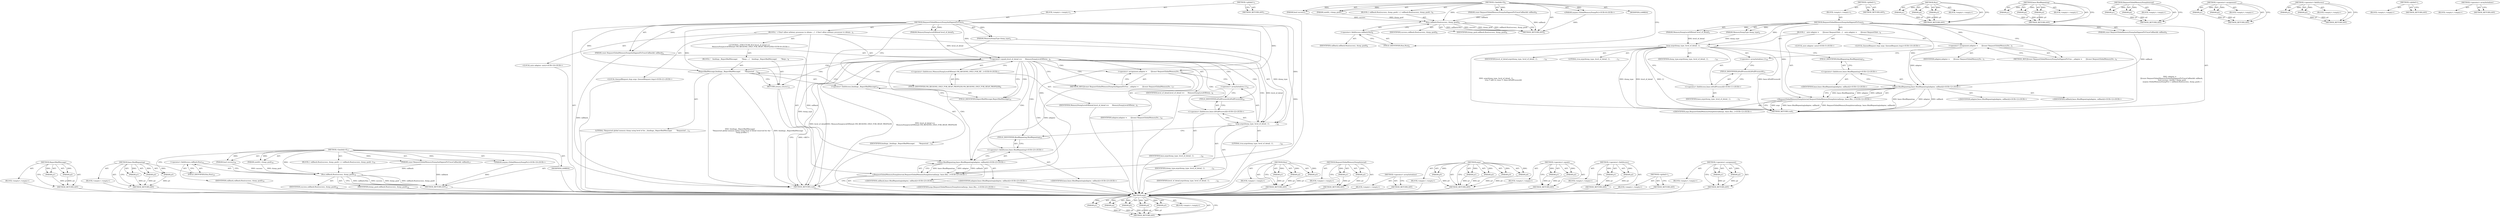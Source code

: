 digraph "&lt;operator&gt;.assignment" {
vulnerable_98 [label=<(METHOD,args)>];
vulnerable_99 [label=<(PARAM,p1)>];
vulnerable_100 [label=<(PARAM,p2)>];
vulnerable_101 [label=<(PARAM,p3)>];
vulnerable_102 [label=<(PARAM,p4)>];
vulnerable_103 [label=<(PARAM,p5)>];
vulnerable_104 [label=<(BLOCK,&lt;empty&gt;,&lt;empty&gt;)>];
vulnerable_105 [label=<(METHOD_RETURN,ANY)>];
vulnerable_3 [label=<(METHOD,&lt;lambda&gt;0)<SUB>6</SUB>>];
vulnerable_4 [label=<(PARAM,const RequestGlobalMemoryDumpAndAppendToTraceCallback&amp; callback)<SUB>6</SUB>>];
vulnerable_5 [label=<(PARAM,bool success)<SUB>7</SUB>>];
vulnerable_6 [label=<(PARAM,uint64_t dump_guid)<SUB>7</SUB>>];
vulnerable_7 [label="<(PARAM,mojom::GlobalMemoryDumpPtr)<SUB>8</SUB>>"];
vulnerable_8 [label=<(BLOCK,{ callback.Run(success, dump_guid); },{ callback.Run(success, dump_guid); })<SUB>8</SUB>>];
vulnerable_9 [label=<(Run,callback.Run(success, dump_guid))<SUB>8</SUB>>];
vulnerable_10 [label=<(&lt;operator&gt;.fieldAccess,callback.Run)<SUB>8</SUB>>];
vulnerable_11 [label=<(IDENTIFIER,callback,callback.Run(success, dump_guid))<SUB>8</SUB>>];
vulnerable_12 [label=<(FIELD_IDENTIFIER,Run,Run)<SUB>8</SUB>>];
vulnerable_13 [label=<(IDENTIFIER,success,callback.Run(success, dump_guid))<SUB>8</SUB>>];
vulnerable_14 [label=<(IDENTIFIER,dump_guid,callback.Run(success, dump_guid))<SUB>8</SUB>>];
vulnerable_15 [label=<(MODIFIER,LAMBDA)>];
vulnerable_16 [label=<(METHOD_RETURN,ANY)<SUB>6</SUB>>];
vulnerable_22 [label=<(METHOD,&lt;global&gt;)<SUB>1</SUB>>];
vulnerable_23 [label=<(BLOCK,&lt;empty&gt;,&lt;empty&gt;)<SUB>1</SUB>>];
vulnerable_24 [label=<(METHOD,RequestGlobalMemoryDumpAndAppendToTrace)<SUB>1</SUB>>];
vulnerable_25 [label=<(PARAM,MemoryDumpType dump_type)<SUB>2</SUB>>];
vulnerable_26 [label=<(PARAM,MemoryDumpLevelOfDetail level_of_detail)<SUB>3</SUB>>];
vulnerable_18 [label=<(PARAM,const RequestGlobalMemoryDumpAndAppendToTraceCallback&amp; callback)<SUB>4</SUB>>];
vulnerable_27 [label=<(BLOCK,{
   auto adapter =
       [](const RequestGlob...,{
   auto adapter =
       [](const RequestGlob...)<SUB>4</SUB>>];
vulnerable_28 [label="<(LOCAL,auto adapter: auto)<SUB>5</SUB>>"];
vulnerable_29 [label=<(&lt;operator&gt;.assignment,adapter =
       [](const RequestGlobalMemoryDu...)<SUB>5</SUB>>];
vulnerable_30 [label=<(IDENTIFIER,adapter,adapter =
       [](const RequestGlobalMemoryDu...)<SUB>5</SUB>>];
vulnerable_31 [label=<(METHOD_REF,[](const RequestGlobalMemoryDumpAndAppendToTrac...,adapter =
       [](const RequestGlobalMemoryDu...)<SUB>6</SUB>>];
vulnerable_32 [label="<(LOCAL,QueuedRequest.Args args: QueuedRequest.Args)<SUB>10</SUB>>"];
vulnerable_33 [label=<(args,args(dump_type, level_of_detail, {},
          ...)<SUB>10</SUB>>];
vulnerable_34 [label=<(IDENTIFIER,dump_type,args(dump_type, level_of_detail, {},
          ...)<SUB>10</SUB>>];
vulnerable_35 [label=<(IDENTIFIER,level_of_detail,args(dump_type, level_of_detail, {},
          ...)<SUB>10</SUB>>];
vulnerable_36 [label=<(&lt;operator&gt;.arrayInitializer,{})<SUB>10</SUB>>];
vulnerable_37 [label=<(LITERAL,true,args(dump_type, level_of_detail, {},
          ...)<SUB>11</SUB>>];
vulnerable_38 [label="<(&lt;operator&gt;.fieldAccess,base::kNullProcessId)<SUB>11</SUB>>"];
vulnerable_39 [label=<(IDENTIFIER,base,args(dump_type, level_of_detail, {},
          ...)<SUB>11</SUB>>];
vulnerable_40 [label=<(FIELD_IDENTIFIER,kNullProcessId,kNullProcessId)<SUB>11</SUB>>];
vulnerable_41 [label="<(RequestGlobalMemoryDumpInternal,RequestGlobalMemoryDumpInternal(args, base::Bin...)<SUB>12</SUB>>"];
vulnerable_42 [label="<(IDENTIFIER,args,RequestGlobalMemoryDumpInternal(args, base::Bin...)<SUB>12</SUB>>"];
vulnerable_43 [label="<(base.BindRepeating,base::BindRepeating(adapter, callback))<SUB>12</SUB>>"];
vulnerable_44 [label="<(&lt;operator&gt;.fieldAccess,base::BindRepeating)<SUB>12</SUB>>"];
vulnerable_45 [label="<(IDENTIFIER,base,base::BindRepeating(adapter, callback))<SUB>12</SUB>>"];
vulnerable_46 [label=<(FIELD_IDENTIFIER,BindRepeating,BindRepeating)<SUB>12</SUB>>];
vulnerable_47 [label="<(IDENTIFIER,adapter,base::BindRepeating(adapter, callback))<SUB>12</SUB>>"];
vulnerable_48 [label="<(IDENTIFIER,callback,base::BindRepeating(adapter, callback))<SUB>12</SUB>>"];
vulnerable_49 [label=<(METHOD_RETURN,void)<SUB>1</SUB>>];
vulnerable_51 [label=<(METHOD_RETURN,ANY)<SUB>1</SUB>>];
vulnerable_82 [label=<(METHOD,Run)>];
vulnerable_83 [label=<(PARAM,p1)>];
vulnerable_84 [label=<(PARAM,p2)>];
vulnerable_85 [label=<(PARAM,p3)>];
vulnerable_86 [label=<(BLOCK,&lt;empty&gt;,&lt;empty&gt;)>];
vulnerable_87 [label=<(METHOD_RETURN,ANY)>];
vulnerable_114 [label=<(METHOD,base.BindRepeating)>];
vulnerable_115 [label=<(PARAM,p1)>];
vulnerable_116 [label=<(PARAM,p2)>];
vulnerable_117 [label=<(PARAM,p3)>];
vulnerable_118 [label=<(BLOCK,&lt;empty&gt;,&lt;empty&gt;)>];
vulnerable_119 [label=<(METHOD_RETURN,ANY)>];
vulnerable_109 [label=<(METHOD,RequestGlobalMemoryDumpInternal)>];
vulnerable_110 [label=<(PARAM,p1)>];
vulnerable_111 [label=<(PARAM,p2)>];
vulnerable_112 [label=<(BLOCK,&lt;empty&gt;,&lt;empty&gt;)>];
vulnerable_113 [label=<(METHOD_RETURN,ANY)>];
vulnerable_93 [label=<(METHOD,&lt;operator&gt;.assignment)>];
vulnerable_94 [label=<(PARAM,p1)>];
vulnerable_95 [label=<(PARAM,p2)>];
vulnerable_96 [label=<(BLOCK,&lt;empty&gt;,&lt;empty&gt;)>];
vulnerable_97 [label=<(METHOD_RETURN,ANY)>];
vulnerable_88 [label=<(METHOD,&lt;operator&gt;.fieldAccess)>];
vulnerable_89 [label=<(PARAM,p1)>];
vulnerable_90 [label=<(PARAM,p2)>];
vulnerable_91 [label=<(BLOCK,&lt;empty&gt;,&lt;empty&gt;)>];
vulnerable_92 [label=<(METHOD_RETURN,ANY)>];
vulnerable_76 [label=<(METHOD,&lt;global&gt;)<SUB>1</SUB>>];
vulnerable_77 [label=<(BLOCK,&lt;empty&gt;,&lt;empty&gt;)>];
vulnerable_78 [label=<(METHOD_RETURN,ANY)>];
vulnerable_106 [label=<(METHOD,&lt;operator&gt;.arrayInitializer)>];
vulnerable_107 [label=<(BLOCK,&lt;empty&gt;,&lt;empty&gt;)>];
vulnerable_108 [label=<(METHOD_RETURN,ANY)>];
fixed_113 [label=<(METHOD,ReportBadMessage)>];
fixed_114 [label=<(PARAM,p1)>];
fixed_115 [label=<(PARAM,p2)>];
fixed_116 [label=<(BLOCK,&lt;empty&gt;,&lt;empty&gt;)>];
fixed_117 [label=<(METHOD_RETURN,ANY)>];
fixed_139 [label=<(METHOD,base.BindRepeating)>];
fixed_140 [label=<(PARAM,p1)>];
fixed_141 [label=<(PARAM,p2)>];
fixed_142 [label=<(PARAM,p3)>];
fixed_143 [label=<(BLOCK,&lt;empty&gt;,&lt;empty&gt;)>];
fixed_144 [label=<(METHOD_RETURN,ANY)>];
fixed_3 [label=<(METHOD,&lt;lambda&gt;0)<SUB>17</SUB>>];
fixed_4 [label=<(PARAM,const RequestGlobalMemoryDumpAndAppendToTraceCallback&amp; callback)<SUB>17</SUB>>];
fixed_5 [label=<(PARAM,bool success)<SUB>18</SUB>>];
fixed_6 [label=<(PARAM,uint64_t dump_guid)<SUB>18</SUB>>];
fixed_7 [label="<(PARAM,mojom::GlobalMemoryDumpPtr)<SUB>19</SUB>>"];
fixed_8 [label=<(BLOCK,{ callback.Run(success, dump_guid); },{ callback.Run(success, dump_guid); })<SUB>19</SUB>>];
fixed_9 [label=<(Run,callback.Run(success, dump_guid))<SUB>19</SUB>>];
fixed_10 [label=<(&lt;operator&gt;.fieldAccess,callback.Run)<SUB>19</SUB>>];
fixed_11 [label=<(IDENTIFIER,callback,callback.Run(success, dump_guid))<SUB>19</SUB>>];
fixed_12 [label=<(FIELD_IDENTIFIER,Run,Run)<SUB>19</SUB>>];
fixed_13 [label=<(IDENTIFIER,success,callback.Run(success, dump_guid))<SUB>19</SUB>>];
fixed_14 [label=<(IDENTIFIER,dump_guid,callback.Run(success, dump_guid))<SUB>19</SUB>>];
fixed_15 [label=<(MODIFIER,LAMBDA)>];
fixed_16 [label=<(METHOD_RETURN,ANY)<SUB>17</SUB>>];
fixed_22 [label=<(METHOD,&lt;global&gt;)<SUB>1</SUB>>];
fixed_23 [label=<(BLOCK,&lt;empty&gt;,&lt;empty&gt;)<SUB>1</SUB>>];
fixed_24 [label=<(METHOD,RequestGlobalMemoryDumpAndAppendToTrace)<SUB>1</SUB>>];
fixed_25 [label=<(PARAM,MemoryDumpType dump_type)<SUB>2</SUB>>];
fixed_26 [label=<(PARAM,MemoryDumpLevelOfDetail level_of_detail)<SUB>3</SUB>>];
fixed_18 [label=<(PARAM,const RequestGlobalMemoryDumpAndAppendToTraceCallback&amp; callback)<SUB>4</SUB>>];
fixed_27 [label=<(BLOCK,{
  // Don't allow arbitary processes to obtain...,{
  // Don't allow arbitary processes to obtain...)<SUB>4</SUB>>];
fixed_28 [label="<(CONTROL_STRUCTURE,IF,if (level_of_detail ==
      MemoryDumpLevelOfDetail::VM_REGIONS_ONLY_FOR_HEAP_PROFILER))<SUB>8</SUB>>"];
fixed_29 [label=<(&lt;operator&gt;.equals,level_of_detail ==
      MemoryDumpLevelOfDetai...)<SUB>8</SUB>>];
fixed_30 [label=<(IDENTIFIER,level_of_detail,level_of_detail ==
      MemoryDumpLevelOfDetai...)<SUB>8</SUB>>];
fixed_31 [label="<(&lt;operator&gt;.fieldAccess,MemoryDumpLevelOfDetail::VM_REGIONS_ONLY_FOR_HE...)<SUB>9</SUB>>"];
fixed_32 [label=<(IDENTIFIER,MemoryDumpLevelOfDetail,level_of_detail ==
      MemoryDumpLevelOfDetai...)<SUB>9</SUB>>];
fixed_33 [label=<(FIELD_IDENTIFIER,VM_REGIONS_ONLY_FOR_HEAP_PROFILER,VM_REGIONS_ONLY_FOR_HEAP_PROFILER)<SUB>9</SUB>>];
fixed_34 [label=<(BLOCK,{
    bindings_.ReportBadMessage(
        &quot;Requ...,{
    bindings_.ReportBadMessage(
        &quot;Requ...)<SUB>9</SUB>>];
fixed_35 [label=<(ReportBadMessage,bindings_.ReportBadMessage(
        &quot;Requested ...)<SUB>10</SUB>>];
fixed_36 [label=<(&lt;operator&gt;.fieldAccess,bindings_.ReportBadMessage)<SUB>10</SUB>>];
fixed_37 [label=<(IDENTIFIER,bindings_,bindings_.ReportBadMessage(
        &quot;Requested ...)<SUB>10</SUB>>];
fixed_38 [label=<(FIELD_IDENTIFIER,ReportBadMessage,ReportBadMessage)<SUB>10</SUB>>];
fixed_39 [label=<(LITERAL,&quot;Requested global memory dump using level of de...,bindings_.ReportBadMessage(
        &quot;Requested ...)<SUB>11</SUB>>];
fixed_40 [label=<(RETURN,return;,return;)<SUB>13</SUB>>];
fixed_41 [label="<(LOCAL,auto adapter: auto)<SUB>16</SUB>>"];
fixed_42 [label=<(&lt;operator&gt;.assignment,adapter =
       [](const RequestGlobalMemoryDu...)<SUB>16</SUB>>];
fixed_43 [label=<(IDENTIFIER,adapter,adapter =
       [](const RequestGlobalMemoryDu...)<SUB>16</SUB>>];
fixed_44 [label=<(METHOD_REF,[](const RequestGlobalMemoryDumpAndAppendToTrac...,adapter =
       [](const RequestGlobalMemoryDu...)<SUB>17</SUB>>];
fixed_45 [label="<(LOCAL,QueuedRequest.Args args: QueuedRequest.Args)<SUB>21</SUB>>"];
fixed_46 [label=<(args,args(dump_type, level_of_detail, {},
          ...)<SUB>21</SUB>>];
fixed_47 [label=<(IDENTIFIER,dump_type,args(dump_type, level_of_detail, {},
          ...)<SUB>21</SUB>>];
fixed_48 [label=<(IDENTIFIER,level_of_detail,args(dump_type, level_of_detail, {},
          ...)<SUB>21</SUB>>];
fixed_49 [label=<(&lt;operator&gt;.arrayInitializer,{})<SUB>21</SUB>>];
fixed_50 [label=<(LITERAL,true,args(dump_type, level_of_detail, {},
          ...)<SUB>22</SUB>>];
fixed_51 [label="<(&lt;operator&gt;.fieldAccess,base::kNullProcessId)<SUB>22</SUB>>"];
fixed_52 [label=<(IDENTIFIER,base,args(dump_type, level_of_detail, {},
          ...)<SUB>22</SUB>>];
fixed_53 [label=<(FIELD_IDENTIFIER,kNullProcessId,kNullProcessId)<SUB>22</SUB>>];
fixed_54 [label="<(RequestGlobalMemoryDumpInternal,RequestGlobalMemoryDumpInternal(args, base::Bin...)<SUB>23</SUB>>"];
fixed_55 [label="<(IDENTIFIER,args,RequestGlobalMemoryDumpInternal(args, base::Bin...)<SUB>23</SUB>>"];
fixed_56 [label="<(base.BindRepeating,base::BindRepeating(adapter, callback))<SUB>23</SUB>>"];
fixed_57 [label="<(&lt;operator&gt;.fieldAccess,base::BindRepeating)<SUB>23</SUB>>"];
fixed_58 [label="<(IDENTIFIER,base,base::BindRepeating(adapter, callback))<SUB>23</SUB>>"];
fixed_59 [label=<(FIELD_IDENTIFIER,BindRepeating,BindRepeating)<SUB>23</SUB>>];
fixed_60 [label="<(IDENTIFIER,adapter,base::BindRepeating(adapter, callback))<SUB>23</SUB>>"];
fixed_61 [label="<(IDENTIFIER,callback,base::BindRepeating(adapter, callback))<SUB>23</SUB>>"];
fixed_62 [label=<(METHOD_RETURN,void)<SUB>1</SUB>>];
fixed_64 [label=<(METHOD_RETURN,ANY)<SUB>1</SUB>>];
fixed_97 [label=<(METHOD,Run)>];
fixed_98 [label=<(PARAM,p1)>];
fixed_99 [label=<(PARAM,p2)>];
fixed_100 [label=<(PARAM,p3)>];
fixed_101 [label=<(BLOCK,&lt;empty&gt;,&lt;empty&gt;)>];
fixed_102 [label=<(METHOD_RETURN,ANY)>];
fixed_134 [label=<(METHOD,RequestGlobalMemoryDumpInternal)>];
fixed_135 [label=<(PARAM,p1)>];
fixed_136 [label=<(PARAM,p2)>];
fixed_137 [label=<(BLOCK,&lt;empty&gt;,&lt;empty&gt;)>];
fixed_138 [label=<(METHOD_RETURN,ANY)>];
fixed_131 [label=<(METHOD,&lt;operator&gt;.arrayInitializer)>];
fixed_132 [label=<(BLOCK,&lt;empty&gt;,&lt;empty&gt;)>];
fixed_133 [label=<(METHOD_RETURN,ANY)>];
fixed_123 [label=<(METHOD,args)>];
fixed_124 [label=<(PARAM,p1)>];
fixed_125 [label=<(PARAM,p2)>];
fixed_126 [label=<(PARAM,p3)>];
fixed_127 [label=<(PARAM,p4)>];
fixed_128 [label=<(PARAM,p5)>];
fixed_129 [label=<(BLOCK,&lt;empty&gt;,&lt;empty&gt;)>];
fixed_130 [label=<(METHOD_RETURN,ANY)>];
fixed_108 [label=<(METHOD,&lt;operator&gt;.equals)>];
fixed_109 [label=<(PARAM,p1)>];
fixed_110 [label=<(PARAM,p2)>];
fixed_111 [label=<(BLOCK,&lt;empty&gt;,&lt;empty&gt;)>];
fixed_112 [label=<(METHOD_RETURN,ANY)>];
fixed_103 [label=<(METHOD,&lt;operator&gt;.fieldAccess)>];
fixed_104 [label=<(PARAM,p1)>];
fixed_105 [label=<(PARAM,p2)>];
fixed_106 [label=<(BLOCK,&lt;empty&gt;,&lt;empty&gt;)>];
fixed_107 [label=<(METHOD_RETURN,ANY)>];
fixed_91 [label=<(METHOD,&lt;global&gt;)<SUB>1</SUB>>];
fixed_92 [label=<(BLOCK,&lt;empty&gt;,&lt;empty&gt;)>];
fixed_93 [label=<(METHOD_RETURN,ANY)>];
fixed_118 [label=<(METHOD,&lt;operator&gt;.assignment)>];
fixed_119 [label=<(PARAM,p1)>];
fixed_120 [label=<(PARAM,p2)>];
fixed_121 [label=<(BLOCK,&lt;empty&gt;,&lt;empty&gt;)>];
fixed_122 [label=<(METHOD_RETURN,ANY)>];
vulnerable_98 -> vulnerable_99  [key=0, label="AST: "];
vulnerable_98 -> vulnerable_99  [key=1, label="DDG: "];
vulnerable_98 -> vulnerable_104  [key=0, label="AST: "];
vulnerable_98 -> vulnerable_100  [key=0, label="AST: "];
vulnerable_98 -> vulnerable_100  [key=1, label="DDG: "];
vulnerable_98 -> vulnerable_105  [key=0, label="AST: "];
vulnerable_98 -> vulnerable_105  [key=1, label="CFG: "];
vulnerable_98 -> vulnerable_101  [key=0, label="AST: "];
vulnerable_98 -> vulnerable_101  [key=1, label="DDG: "];
vulnerable_98 -> vulnerable_102  [key=0, label="AST: "];
vulnerable_98 -> vulnerable_102  [key=1, label="DDG: "];
vulnerable_98 -> vulnerable_103  [key=0, label="AST: "];
vulnerable_98 -> vulnerable_103  [key=1, label="DDG: "];
vulnerable_99 -> vulnerable_105  [key=0, label="DDG: p1"];
vulnerable_100 -> vulnerable_105  [key=0, label="DDG: p2"];
vulnerable_101 -> vulnerable_105  [key=0, label="DDG: p3"];
vulnerable_102 -> vulnerable_105  [key=0, label="DDG: p4"];
vulnerable_103 -> vulnerable_105  [key=0, label="DDG: p5"];
vulnerable_3 -> vulnerable_4  [key=0, label="AST: "];
vulnerable_3 -> vulnerable_4  [key=1, label="DDG: "];
vulnerable_3 -> vulnerable_5  [key=0, label="AST: "];
vulnerable_3 -> vulnerable_5  [key=1, label="DDG: "];
vulnerable_3 -> vulnerable_6  [key=0, label="AST: "];
vulnerable_3 -> vulnerable_6  [key=1, label="DDG: "];
vulnerable_3 -> vulnerable_7  [key=0, label="AST: "];
vulnerable_3 -> vulnerable_7  [key=1, label="DDG: "];
vulnerable_3 -> vulnerable_8  [key=0, label="AST: "];
vulnerable_3 -> vulnerable_15  [key=0, label="AST: "];
vulnerable_3 -> vulnerable_16  [key=0, label="AST: "];
vulnerable_3 -> vulnerable_12  [key=0, label="CFG: "];
vulnerable_3 -> vulnerable_9  [key=0, label="DDG: "];
vulnerable_4 -> vulnerable_16  [key=0, label="DDG: callback"];
vulnerable_4 -> vulnerable_9  [key=0, label="DDG: callback"];
vulnerable_5 -> vulnerable_9  [key=0, label="DDG: success"];
vulnerable_6 -> vulnerable_9  [key=0, label="DDG: dump_guid"];
vulnerable_7 -> vulnerable_16  [key=0, label="DDG: "];
vulnerable_8 -> vulnerable_9  [key=0, label="AST: "];
vulnerable_9 -> vulnerable_10  [key=0, label="AST: "];
vulnerable_9 -> vulnerable_13  [key=0, label="AST: "];
vulnerable_9 -> vulnerable_14  [key=0, label="AST: "];
vulnerable_9 -> vulnerable_16  [key=0, label="CFG: "];
vulnerable_9 -> vulnerable_16  [key=1, label="DDG: callback.Run"];
vulnerable_9 -> vulnerable_16  [key=2, label="DDG: success"];
vulnerable_9 -> vulnerable_16  [key=3, label="DDG: dump_guid"];
vulnerable_9 -> vulnerable_16  [key=4, label="DDG: callback.Run(success, dump_guid)"];
vulnerable_10 -> vulnerable_11  [key=0, label="AST: "];
vulnerable_10 -> vulnerable_12  [key=0, label="AST: "];
vulnerable_10 -> vulnerable_9  [key=0, label="CFG: "];
vulnerable_12 -> vulnerable_10  [key=0, label="CFG: "];
vulnerable_22 -> vulnerable_23  [key=0, label="AST: "];
vulnerable_22 -> vulnerable_51  [key=0, label="AST: "];
vulnerable_22 -> vulnerable_51  [key=1, label="CFG: "];
vulnerable_23 -> vulnerable_24  [key=0, label="AST: "];
vulnerable_24 -> vulnerable_25  [key=0, label="AST: "];
vulnerable_24 -> vulnerable_25  [key=1, label="DDG: "];
vulnerable_24 -> vulnerable_26  [key=0, label="AST: "];
vulnerable_24 -> vulnerable_26  [key=1, label="DDG: "];
vulnerable_24 -> vulnerable_18  [key=0, label="AST: "];
vulnerable_24 -> vulnerable_18  [key=1, label="DDG: "];
vulnerable_24 -> vulnerable_27  [key=0, label="AST: "];
vulnerable_24 -> vulnerable_49  [key=0, label="AST: "];
vulnerable_24 -> vulnerable_31  [key=0, label="CFG: "];
vulnerable_24 -> vulnerable_29  [key=0, label="DDG: "];
vulnerable_24 -> vulnerable_33  [key=0, label="DDG: "];
vulnerable_24 -> vulnerable_41  [key=0, label="DDG: "];
vulnerable_24 -> vulnerable_43  [key=0, label="DDG: "];
vulnerable_25 -> vulnerable_33  [key=0, label="DDG: dump_type"];
vulnerable_26 -> vulnerable_33  [key=0, label="DDG: level_of_detail"];
vulnerable_18 -> vulnerable_43  [key=0, label="DDG: callback"];
vulnerable_27 -> vulnerable_28  [key=0, label="AST: "];
vulnerable_27 -> vulnerable_29  [key=0, label="AST: "];
vulnerable_27 -> vulnerable_32  [key=0, label="AST: "];
vulnerable_27 -> vulnerable_33  [key=0, label="AST: "];
vulnerable_27 -> vulnerable_41  [key=0, label="AST: "];
vulnerable_29 -> vulnerable_30  [key=0, label="AST: "];
vulnerable_29 -> vulnerable_31  [key=0, label="AST: "];
vulnerable_29 -> vulnerable_36  [key=0, label="CFG: "];
vulnerable_29 -> vulnerable_49  [key=0, label="DDG: adapter =
       [](const RequestGlobalMemoryDumpAndAppendToTraceCallback&amp; callback,
         bool success, uint64_t dump_guid,
         mojom::GlobalMemoryDumpPtr) { callback.Run(success, dump_guid); }"];
vulnerable_29 -> vulnerable_43  [key=0, label="DDG: adapter"];
vulnerable_31 -> vulnerable_29  [key=0, label="CFG: "];
vulnerable_33 -> vulnerable_34  [key=0, label="AST: "];
vulnerable_33 -> vulnerable_35  [key=0, label="AST: "];
vulnerable_33 -> vulnerable_36  [key=0, label="AST: "];
vulnerable_33 -> vulnerable_37  [key=0, label="AST: "];
vulnerable_33 -> vulnerable_38  [key=0, label="AST: "];
vulnerable_33 -> vulnerable_46  [key=0, label="CFG: "];
vulnerable_33 -> vulnerable_49  [key=0, label="DDG: dump_type"];
vulnerable_33 -> vulnerable_49  [key=1, label="DDG: level_of_detail"];
vulnerable_33 -> vulnerable_49  [key=2, label="DDG: {}"];
vulnerable_33 -> vulnerable_49  [key=3, label="DDG: base::kNullProcessId"];
vulnerable_33 -> vulnerable_49  [key=4, label="DDG: args(dump_type, level_of_detail, {},
                           true /* add_to_trace */, base::kNullProcessId)"];
vulnerable_36 -> vulnerable_40  [key=0, label="CFG: "];
vulnerable_38 -> vulnerable_39  [key=0, label="AST: "];
vulnerable_38 -> vulnerable_40  [key=0, label="AST: "];
vulnerable_38 -> vulnerable_33  [key=0, label="CFG: "];
vulnerable_40 -> vulnerable_38  [key=0, label="CFG: "];
vulnerable_41 -> vulnerable_42  [key=0, label="AST: "];
vulnerable_41 -> vulnerable_43  [key=0, label="AST: "];
vulnerable_41 -> vulnerable_49  [key=0, label="CFG: "];
vulnerable_41 -> vulnerable_49  [key=1, label="DDG: args"];
vulnerable_41 -> vulnerable_49  [key=2, label="DDG: base::BindRepeating(adapter, callback)"];
vulnerable_41 -> vulnerable_49  [key=3, label="DDG: RequestGlobalMemoryDumpInternal(args, base::BindRepeating(adapter, callback))"];
vulnerable_43 -> vulnerable_44  [key=0, label="AST: "];
vulnerable_43 -> vulnerable_47  [key=0, label="AST: "];
vulnerable_43 -> vulnerable_48  [key=0, label="AST: "];
vulnerable_43 -> vulnerable_41  [key=0, label="CFG: "];
vulnerable_43 -> vulnerable_41  [key=1, label="DDG: base::BindRepeating"];
vulnerable_43 -> vulnerable_41  [key=2, label="DDG: adapter"];
vulnerable_43 -> vulnerable_41  [key=3, label="DDG: callback"];
vulnerable_43 -> vulnerable_49  [key=0, label="DDG: base::BindRepeating"];
vulnerable_43 -> vulnerable_49  [key=1, label="DDG: adapter"];
vulnerable_43 -> vulnerable_49  [key=2, label="DDG: callback"];
vulnerable_44 -> vulnerable_45  [key=0, label="AST: "];
vulnerable_44 -> vulnerable_46  [key=0, label="AST: "];
vulnerable_44 -> vulnerable_43  [key=0, label="CFG: "];
vulnerable_46 -> vulnerable_44  [key=0, label="CFG: "];
vulnerable_82 -> vulnerable_83  [key=0, label="AST: "];
vulnerable_82 -> vulnerable_83  [key=1, label="DDG: "];
vulnerable_82 -> vulnerable_86  [key=0, label="AST: "];
vulnerable_82 -> vulnerable_84  [key=0, label="AST: "];
vulnerable_82 -> vulnerable_84  [key=1, label="DDG: "];
vulnerable_82 -> vulnerable_87  [key=0, label="AST: "];
vulnerable_82 -> vulnerable_87  [key=1, label="CFG: "];
vulnerable_82 -> vulnerable_85  [key=0, label="AST: "];
vulnerable_82 -> vulnerable_85  [key=1, label="DDG: "];
vulnerable_83 -> vulnerable_87  [key=0, label="DDG: p1"];
vulnerable_84 -> vulnerable_87  [key=0, label="DDG: p2"];
vulnerable_85 -> vulnerable_87  [key=0, label="DDG: p3"];
vulnerable_114 -> vulnerable_115  [key=0, label="AST: "];
vulnerable_114 -> vulnerable_115  [key=1, label="DDG: "];
vulnerable_114 -> vulnerable_118  [key=0, label="AST: "];
vulnerable_114 -> vulnerable_116  [key=0, label="AST: "];
vulnerable_114 -> vulnerable_116  [key=1, label="DDG: "];
vulnerable_114 -> vulnerable_119  [key=0, label="AST: "];
vulnerable_114 -> vulnerable_119  [key=1, label="CFG: "];
vulnerable_114 -> vulnerable_117  [key=0, label="AST: "];
vulnerable_114 -> vulnerable_117  [key=1, label="DDG: "];
vulnerable_115 -> vulnerable_119  [key=0, label="DDG: p1"];
vulnerable_116 -> vulnerable_119  [key=0, label="DDG: p2"];
vulnerable_117 -> vulnerable_119  [key=0, label="DDG: p3"];
vulnerable_109 -> vulnerable_110  [key=0, label="AST: "];
vulnerable_109 -> vulnerable_110  [key=1, label="DDG: "];
vulnerable_109 -> vulnerable_112  [key=0, label="AST: "];
vulnerable_109 -> vulnerable_111  [key=0, label="AST: "];
vulnerable_109 -> vulnerable_111  [key=1, label="DDG: "];
vulnerable_109 -> vulnerable_113  [key=0, label="AST: "];
vulnerable_109 -> vulnerable_113  [key=1, label="CFG: "];
vulnerable_110 -> vulnerable_113  [key=0, label="DDG: p1"];
vulnerable_111 -> vulnerable_113  [key=0, label="DDG: p2"];
vulnerable_93 -> vulnerable_94  [key=0, label="AST: "];
vulnerable_93 -> vulnerable_94  [key=1, label="DDG: "];
vulnerable_93 -> vulnerable_96  [key=0, label="AST: "];
vulnerable_93 -> vulnerable_95  [key=0, label="AST: "];
vulnerable_93 -> vulnerable_95  [key=1, label="DDG: "];
vulnerable_93 -> vulnerable_97  [key=0, label="AST: "];
vulnerable_93 -> vulnerable_97  [key=1, label="CFG: "];
vulnerable_94 -> vulnerable_97  [key=0, label="DDG: p1"];
vulnerable_95 -> vulnerable_97  [key=0, label="DDG: p2"];
vulnerable_88 -> vulnerable_89  [key=0, label="AST: "];
vulnerable_88 -> vulnerable_89  [key=1, label="DDG: "];
vulnerable_88 -> vulnerable_91  [key=0, label="AST: "];
vulnerable_88 -> vulnerable_90  [key=0, label="AST: "];
vulnerable_88 -> vulnerable_90  [key=1, label="DDG: "];
vulnerable_88 -> vulnerable_92  [key=0, label="AST: "];
vulnerable_88 -> vulnerable_92  [key=1, label="CFG: "];
vulnerable_89 -> vulnerable_92  [key=0, label="DDG: p1"];
vulnerable_90 -> vulnerable_92  [key=0, label="DDG: p2"];
vulnerable_76 -> vulnerable_77  [key=0, label="AST: "];
vulnerable_76 -> vulnerable_78  [key=0, label="AST: "];
vulnerable_76 -> vulnerable_78  [key=1, label="CFG: "];
vulnerable_106 -> vulnerable_107  [key=0, label="AST: "];
vulnerable_106 -> vulnerable_108  [key=0, label="AST: "];
vulnerable_106 -> vulnerable_108  [key=1, label="CFG: "];
fixed_113 -> fixed_114  [key=0, label="AST: "];
fixed_113 -> fixed_114  [key=1, label="DDG: "];
fixed_113 -> fixed_116  [key=0, label="AST: "];
fixed_113 -> fixed_115  [key=0, label="AST: "];
fixed_113 -> fixed_115  [key=1, label="DDG: "];
fixed_113 -> fixed_117  [key=0, label="AST: "];
fixed_113 -> fixed_117  [key=1, label="CFG: "];
fixed_114 -> fixed_117  [key=0, label="DDG: p1"];
fixed_115 -> fixed_117  [key=0, label="DDG: p2"];
fixed_116 -> vulnerable_98  [key=0];
fixed_117 -> vulnerable_98  [key=0];
fixed_139 -> fixed_140  [key=0, label="AST: "];
fixed_139 -> fixed_140  [key=1, label="DDG: "];
fixed_139 -> fixed_143  [key=0, label="AST: "];
fixed_139 -> fixed_141  [key=0, label="AST: "];
fixed_139 -> fixed_141  [key=1, label="DDG: "];
fixed_139 -> fixed_144  [key=0, label="AST: "];
fixed_139 -> fixed_144  [key=1, label="CFG: "];
fixed_139 -> fixed_142  [key=0, label="AST: "];
fixed_139 -> fixed_142  [key=1, label="DDG: "];
fixed_140 -> fixed_144  [key=0, label="DDG: p1"];
fixed_141 -> fixed_144  [key=0, label="DDG: p2"];
fixed_142 -> fixed_144  [key=0, label="DDG: p3"];
fixed_143 -> vulnerable_98  [key=0];
fixed_144 -> vulnerable_98  [key=0];
fixed_3 -> fixed_4  [key=0, label="AST: "];
fixed_3 -> fixed_4  [key=1, label="DDG: "];
fixed_3 -> fixed_5  [key=0, label="AST: "];
fixed_3 -> fixed_5  [key=1, label="DDG: "];
fixed_3 -> fixed_6  [key=0, label="AST: "];
fixed_3 -> fixed_6  [key=1, label="DDG: "];
fixed_3 -> fixed_7  [key=0, label="AST: "];
fixed_3 -> fixed_7  [key=1, label="DDG: "];
fixed_3 -> fixed_8  [key=0, label="AST: "];
fixed_3 -> fixed_15  [key=0, label="AST: "];
fixed_3 -> fixed_16  [key=0, label="AST: "];
fixed_3 -> fixed_12  [key=0, label="CFG: "];
fixed_3 -> fixed_9  [key=0, label="DDG: "];
fixed_4 -> fixed_16  [key=0, label="DDG: callback"];
fixed_4 -> fixed_9  [key=0, label="DDG: callback"];
fixed_5 -> fixed_9  [key=0, label="DDG: success"];
fixed_6 -> fixed_9  [key=0, label="DDG: dump_guid"];
fixed_7 -> fixed_16  [key=0, label="DDG: "];
fixed_8 -> fixed_9  [key=0, label="AST: "];
fixed_9 -> fixed_10  [key=0, label="AST: "];
fixed_9 -> fixed_13  [key=0, label="AST: "];
fixed_9 -> fixed_14  [key=0, label="AST: "];
fixed_9 -> fixed_16  [key=0, label="CFG: "];
fixed_9 -> fixed_16  [key=1, label="DDG: callback.Run"];
fixed_9 -> fixed_16  [key=2, label="DDG: success"];
fixed_9 -> fixed_16  [key=3, label="DDG: dump_guid"];
fixed_9 -> fixed_16  [key=4, label="DDG: callback.Run(success, dump_guid)"];
fixed_10 -> fixed_11  [key=0, label="AST: "];
fixed_10 -> fixed_12  [key=0, label="AST: "];
fixed_10 -> fixed_9  [key=0, label="CFG: "];
fixed_11 -> vulnerable_98  [key=0];
fixed_12 -> fixed_10  [key=0, label="CFG: "];
fixed_13 -> vulnerable_98  [key=0];
fixed_14 -> vulnerable_98  [key=0];
fixed_15 -> vulnerable_98  [key=0];
fixed_16 -> vulnerable_98  [key=0];
fixed_22 -> fixed_23  [key=0, label="AST: "];
fixed_22 -> fixed_64  [key=0, label="AST: "];
fixed_22 -> fixed_64  [key=1, label="CFG: "];
fixed_23 -> fixed_24  [key=0, label="AST: "];
fixed_24 -> fixed_25  [key=0, label="AST: "];
fixed_24 -> fixed_25  [key=1, label="DDG: "];
fixed_24 -> fixed_26  [key=0, label="AST: "];
fixed_24 -> fixed_26  [key=1, label="DDG: "];
fixed_24 -> fixed_18  [key=0, label="AST: "];
fixed_24 -> fixed_18  [key=1, label="DDG: "];
fixed_24 -> fixed_27  [key=0, label="AST: "];
fixed_24 -> fixed_62  [key=0, label="AST: "];
fixed_24 -> fixed_33  [key=0, label="CFG: "];
fixed_24 -> fixed_42  [key=0, label="DDG: "];
fixed_24 -> fixed_46  [key=0, label="DDG: "];
fixed_24 -> fixed_54  [key=0, label="DDG: "];
fixed_24 -> fixed_29  [key=0, label="DDG: "];
fixed_24 -> fixed_40  [key=0, label="DDG: "];
fixed_24 -> fixed_56  [key=0, label="DDG: "];
fixed_24 -> fixed_35  [key=0, label="DDG: "];
fixed_25 -> fixed_62  [key=0, label="DDG: dump_type"];
fixed_25 -> fixed_46  [key=0, label="DDG: dump_type"];
fixed_26 -> fixed_29  [key=0, label="DDG: level_of_detail"];
fixed_18 -> fixed_62  [key=0, label="DDG: callback"];
fixed_18 -> fixed_56  [key=0, label="DDG: callback"];
fixed_27 -> fixed_28  [key=0, label="AST: "];
fixed_27 -> fixed_41  [key=0, label="AST: "];
fixed_27 -> fixed_42  [key=0, label="AST: "];
fixed_27 -> fixed_45  [key=0, label="AST: "];
fixed_27 -> fixed_46  [key=0, label="AST: "];
fixed_27 -> fixed_54  [key=0, label="AST: "];
fixed_28 -> fixed_29  [key=0, label="AST: "];
fixed_28 -> fixed_34  [key=0, label="AST: "];
fixed_29 -> fixed_30  [key=0, label="AST: "];
fixed_29 -> fixed_31  [key=0, label="AST: "];
fixed_29 -> fixed_38  [key=0, label="CFG: "];
fixed_29 -> fixed_38  [key=1, label="CDG: "];
fixed_29 -> fixed_44  [key=0, label="CFG: "];
fixed_29 -> fixed_44  [key=1, label="CDG: "];
fixed_29 -> fixed_62  [key=0, label="DDG: level_of_detail"];
fixed_29 -> fixed_62  [key=1, label="DDG: MemoryDumpLevelOfDetail::VM_REGIONS_ONLY_FOR_HEAP_PROFILER"];
fixed_29 -> fixed_62  [key=2, label="DDG: level_of_detail ==
      MemoryDumpLevelOfDetail::VM_REGIONS_ONLY_FOR_HEAP_PROFILER"];
fixed_29 -> fixed_46  [key=0, label="DDG: level_of_detail"];
fixed_29 -> fixed_46  [key=1, label="CDG: "];
fixed_29 -> fixed_49  [key=0, label="CDG: "];
fixed_29 -> fixed_42  [key=0, label="CDG: "];
fixed_29 -> fixed_51  [key=0, label="CDG: "];
fixed_29 -> fixed_57  [key=0, label="CDG: "];
fixed_29 -> fixed_36  [key=0, label="CDG: "];
fixed_29 -> fixed_53  [key=0, label="CDG: "];
fixed_29 -> fixed_56  [key=0, label="CDG: "];
fixed_29 -> fixed_40  [key=0, label="CDG: "];
fixed_29 -> fixed_59  [key=0, label="CDG: "];
fixed_29 -> fixed_35  [key=0, label="CDG: "];
fixed_29 -> fixed_54  [key=0, label="CDG: "];
fixed_30 -> vulnerable_98  [key=0];
fixed_31 -> fixed_32  [key=0, label="AST: "];
fixed_31 -> fixed_33  [key=0, label="AST: "];
fixed_31 -> fixed_29  [key=0, label="CFG: "];
fixed_32 -> vulnerable_98  [key=0];
fixed_33 -> fixed_31  [key=0, label="CFG: "];
fixed_34 -> fixed_35  [key=0, label="AST: "];
fixed_34 -> fixed_40  [key=0, label="AST: "];
fixed_35 -> fixed_36  [key=0, label="AST: "];
fixed_35 -> fixed_39  [key=0, label="AST: "];
fixed_35 -> fixed_40  [key=0, label="CFG: "];
fixed_35 -> fixed_62  [key=0, label="DDG: bindings_.ReportBadMessage"];
fixed_35 -> fixed_62  [key=1, label="DDG: bindings_.ReportBadMessage(
        &quot;Requested global memory dump using level of detail reserved for the &quot;
        &quot;heap profiler.&quot;)"];
fixed_36 -> fixed_37  [key=0, label="AST: "];
fixed_36 -> fixed_38  [key=0, label="AST: "];
fixed_36 -> fixed_35  [key=0, label="CFG: "];
fixed_37 -> vulnerable_98  [key=0];
fixed_38 -> fixed_36  [key=0, label="CFG: "];
fixed_39 -> vulnerable_98  [key=0];
fixed_40 -> fixed_62  [key=0, label="CFG: "];
fixed_40 -> fixed_62  [key=1, label="DDG: &lt;RET&gt;"];
fixed_41 -> vulnerable_98  [key=0];
fixed_42 -> fixed_43  [key=0, label="AST: "];
fixed_42 -> fixed_44  [key=0, label="AST: "];
fixed_42 -> fixed_49  [key=0, label="CFG: "];
fixed_42 -> fixed_56  [key=0, label="DDG: adapter"];
fixed_43 -> vulnerable_98  [key=0];
fixed_44 -> fixed_42  [key=0, label="CFG: "];
fixed_45 -> vulnerable_98  [key=0];
fixed_46 -> fixed_47  [key=0, label="AST: "];
fixed_46 -> fixed_48  [key=0, label="AST: "];
fixed_46 -> fixed_49  [key=0, label="AST: "];
fixed_46 -> fixed_50  [key=0, label="AST: "];
fixed_46 -> fixed_51  [key=0, label="AST: "];
fixed_46 -> fixed_59  [key=0, label="CFG: "];
fixed_47 -> vulnerable_98  [key=0];
fixed_48 -> vulnerable_98  [key=0];
fixed_49 -> fixed_53  [key=0, label="CFG: "];
fixed_50 -> vulnerable_98  [key=0];
fixed_51 -> fixed_52  [key=0, label="AST: "];
fixed_51 -> fixed_53  [key=0, label="AST: "];
fixed_51 -> fixed_46  [key=0, label="CFG: "];
fixed_52 -> vulnerable_98  [key=0];
fixed_53 -> fixed_51  [key=0, label="CFG: "];
fixed_54 -> fixed_55  [key=0, label="AST: "];
fixed_54 -> fixed_56  [key=0, label="AST: "];
fixed_54 -> fixed_62  [key=0, label="CFG: "];
fixed_55 -> vulnerable_98  [key=0];
fixed_56 -> fixed_57  [key=0, label="AST: "];
fixed_56 -> fixed_60  [key=0, label="AST: "];
fixed_56 -> fixed_61  [key=0, label="AST: "];
fixed_56 -> fixed_54  [key=0, label="CFG: "];
fixed_56 -> fixed_54  [key=1, label="DDG: base::BindRepeating"];
fixed_56 -> fixed_54  [key=2, label="DDG: adapter"];
fixed_56 -> fixed_54  [key=3, label="DDG: callback"];
fixed_57 -> fixed_58  [key=0, label="AST: "];
fixed_57 -> fixed_59  [key=0, label="AST: "];
fixed_57 -> fixed_56  [key=0, label="CFG: "];
fixed_58 -> vulnerable_98  [key=0];
fixed_59 -> fixed_57  [key=0, label="CFG: "];
fixed_60 -> vulnerable_98  [key=0];
fixed_61 -> vulnerable_98  [key=0];
fixed_62 -> vulnerable_98  [key=0];
fixed_64 -> vulnerable_98  [key=0];
fixed_97 -> fixed_98  [key=0, label="AST: "];
fixed_97 -> fixed_98  [key=1, label="DDG: "];
fixed_97 -> fixed_101  [key=0, label="AST: "];
fixed_97 -> fixed_99  [key=0, label="AST: "];
fixed_97 -> fixed_99  [key=1, label="DDG: "];
fixed_97 -> fixed_102  [key=0, label="AST: "];
fixed_97 -> fixed_102  [key=1, label="CFG: "];
fixed_97 -> fixed_100  [key=0, label="AST: "];
fixed_97 -> fixed_100  [key=1, label="DDG: "];
fixed_98 -> fixed_102  [key=0, label="DDG: p1"];
fixed_99 -> fixed_102  [key=0, label="DDG: p2"];
fixed_100 -> fixed_102  [key=0, label="DDG: p3"];
fixed_101 -> vulnerable_98  [key=0];
fixed_102 -> vulnerable_98  [key=0];
fixed_134 -> fixed_135  [key=0, label="AST: "];
fixed_134 -> fixed_135  [key=1, label="DDG: "];
fixed_134 -> fixed_137  [key=0, label="AST: "];
fixed_134 -> fixed_136  [key=0, label="AST: "];
fixed_134 -> fixed_136  [key=1, label="DDG: "];
fixed_134 -> fixed_138  [key=0, label="AST: "];
fixed_134 -> fixed_138  [key=1, label="CFG: "];
fixed_135 -> fixed_138  [key=0, label="DDG: p1"];
fixed_136 -> fixed_138  [key=0, label="DDG: p2"];
fixed_137 -> vulnerable_98  [key=0];
fixed_138 -> vulnerable_98  [key=0];
fixed_131 -> fixed_132  [key=0, label="AST: "];
fixed_131 -> fixed_133  [key=0, label="AST: "];
fixed_131 -> fixed_133  [key=1, label="CFG: "];
fixed_132 -> vulnerable_98  [key=0];
fixed_133 -> vulnerable_98  [key=0];
fixed_123 -> fixed_124  [key=0, label="AST: "];
fixed_123 -> fixed_124  [key=1, label="DDG: "];
fixed_123 -> fixed_129  [key=0, label="AST: "];
fixed_123 -> fixed_125  [key=0, label="AST: "];
fixed_123 -> fixed_125  [key=1, label="DDG: "];
fixed_123 -> fixed_130  [key=0, label="AST: "];
fixed_123 -> fixed_130  [key=1, label="CFG: "];
fixed_123 -> fixed_126  [key=0, label="AST: "];
fixed_123 -> fixed_126  [key=1, label="DDG: "];
fixed_123 -> fixed_127  [key=0, label="AST: "];
fixed_123 -> fixed_127  [key=1, label="DDG: "];
fixed_123 -> fixed_128  [key=0, label="AST: "];
fixed_123 -> fixed_128  [key=1, label="DDG: "];
fixed_124 -> fixed_130  [key=0, label="DDG: p1"];
fixed_125 -> fixed_130  [key=0, label="DDG: p2"];
fixed_126 -> fixed_130  [key=0, label="DDG: p3"];
fixed_127 -> fixed_130  [key=0, label="DDG: p4"];
fixed_128 -> fixed_130  [key=0, label="DDG: p5"];
fixed_129 -> vulnerable_98  [key=0];
fixed_130 -> vulnerable_98  [key=0];
fixed_108 -> fixed_109  [key=0, label="AST: "];
fixed_108 -> fixed_109  [key=1, label="DDG: "];
fixed_108 -> fixed_111  [key=0, label="AST: "];
fixed_108 -> fixed_110  [key=0, label="AST: "];
fixed_108 -> fixed_110  [key=1, label="DDG: "];
fixed_108 -> fixed_112  [key=0, label="AST: "];
fixed_108 -> fixed_112  [key=1, label="CFG: "];
fixed_109 -> fixed_112  [key=0, label="DDG: p1"];
fixed_110 -> fixed_112  [key=0, label="DDG: p2"];
fixed_111 -> vulnerable_98  [key=0];
fixed_112 -> vulnerable_98  [key=0];
fixed_103 -> fixed_104  [key=0, label="AST: "];
fixed_103 -> fixed_104  [key=1, label="DDG: "];
fixed_103 -> fixed_106  [key=0, label="AST: "];
fixed_103 -> fixed_105  [key=0, label="AST: "];
fixed_103 -> fixed_105  [key=1, label="DDG: "];
fixed_103 -> fixed_107  [key=0, label="AST: "];
fixed_103 -> fixed_107  [key=1, label="CFG: "];
fixed_104 -> fixed_107  [key=0, label="DDG: p1"];
fixed_105 -> fixed_107  [key=0, label="DDG: p2"];
fixed_106 -> vulnerable_98  [key=0];
fixed_107 -> vulnerable_98  [key=0];
fixed_91 -> fixed_92  [key=0, label="AST: "];
fixed_91 -> fixed_93  [key=0, label="AST: "];
fixed_91 -> fixed_93  [key=1, label="CFG: "];
fixed_92 -> vulnerable_98  [key=0];
fixed_93 -> vulnerable_98  [key=0];
fixed_118 -> fixed_119  [key=0, label="AST: "];
fixed_118 -> fixed_119  [key=1, label="DDG: "];
fixed_118 -> fixed_121  [key=0, label="AST: "];
fixed_118 -> fixed_120  [key=0, label="AST: "];
fixed_118 -> fixed_120  [key=1, label="DDG: "];
fixed_118 -> fixed_122  [key=0, label="AST: "];
fixed_118 -> fixed_122  [key=1, label="CFG: "];
fixed_119 -> fixed_122  [key=0, label="DDG: p1"];
fixed_120 -> fixed_122  [key=0, label="DDG: p2"];
fixed_121 -> vulnerable_98  [key=0];
fixed_122 -> vulnerable_98  [key=0];
}
